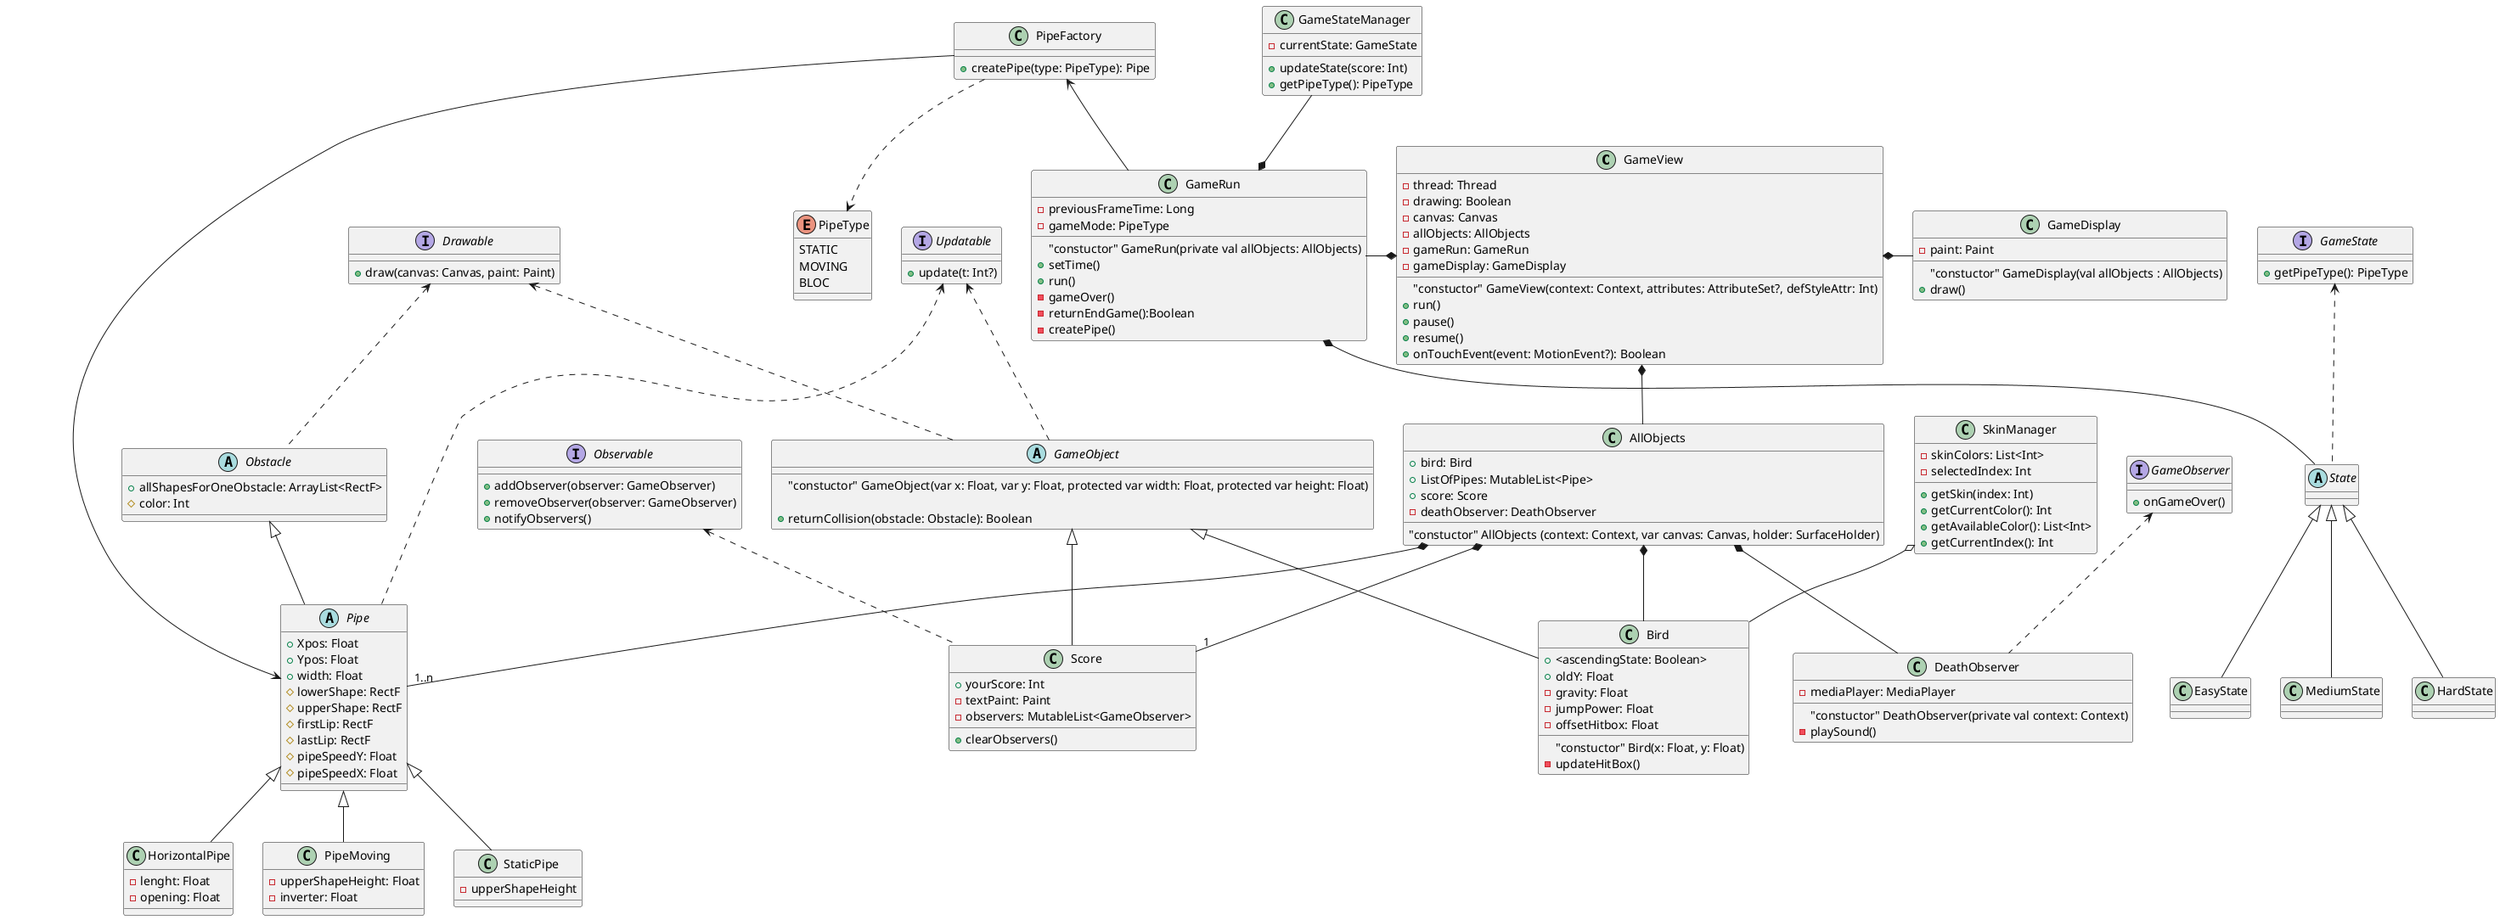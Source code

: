 @startuml
' Diagramme UML des classes du projet FlappyBird (réorganisé)

class GameView {
    "constuctor" GameView(context: Context, attributes: AttributeSet?, defStyleAttr: Int)
    - thread: Thread
    - drawing: Boolean
    - canvas: Canvas
    - allObjects: AllObjects
    - gameRun: GameRun
    - gameDisplay: GameDisplay

    + run()
    + pause()
    + resume()
    + onTouchEvent(event: MotionEvent?): Boolean
}

class AllObjects {
    "constuctor" AllObjects (context: Context, var canvas: Canvas, holder: SurfaceHolder)
    + bird: Bird
    + ListOfPipes: MutableList<Pipe>
    + score: Score
    - deathObserver: DeathObserver
}

class GameRun {
    "constuctor" GameRun(private val allObjects: AllObjects)
    - previousFrameTime: Long
    - gameMode: PipeType

    + setTime()
    + run()
    -gameOver()
    -returnEndGame():Boolean
    -createPipe()
}

class GameDisplay {
    "constuctor" GameDisplay(val allObjects : AllObjects)
    - paint: Paint

    + draw()
}

abstract class GameObject {
    "constuctor" GameObject(var x: Float, var y: Float, protected var width: Float, protected var height: Float)

    + returnCollision(obstacle: Obstacle): Boolean
}

class Bird {
    "constuctor" Bird(x: Float, y: Float)
    + <ascendingState: Boolean>
    + oldY: Float
    - gravity: Float
    - jumpPower: Float
    - offsetHitbox: Float

    -updateHitBox()
}

class Score {
    + yourScore: Int
    - textPaint: Paint
    - observers: MutableList<GameObserver>

    + clearObservers()
}

class DeathObserver {
    "constuctor" DeathObserver(private val context: Context)
    - mediaPlayer: MediaPlayer

    - playSound()
}

abstract class Obstacle {
    + allShapesForOneObstacle: ArrayList<RectF>
    # color: Int
}

abstract class Pipe {
    + Xpos: Float
    + Ypos: Float
    + width: Float
    # lowerShape: RectF
    # upperShape: RectF
    # firstLip: RectF
    # lastLip: RectF
    # pipeSpeedY: Float
    # pipeSpeedX: Float
}

class HorizontalPipe {
    - lenght: Float
    - opening: Float
}

class PipeMoving {
    - upperShapeHeight: Float
    - inverter: Float
}

class StaticPipe {
    - upperShapeHeight
}

class PipeFactory {
    + createPipe(type: PipeType): Pipe
}

enum PipeType {
    STATIC
    MOVING
    BLOC
}

class SkinManager {
    - skinColors: List<Int>
    - selectedIndex: Int

    + getSkin(index: Int)
    + getCurrentColor(): Int
    + getAvailableColor(): List<Int>
    + getCurrentIndex(): Int
}

class GameStateManager {
    - currentState: GameState

    + updateState(score: Int)
    + getPipeType(): PipeType
}

abstract class State {
}

class EasyState {
}

class MediumState {
}

class HardState {
}

interface Drawable {
    + draw(canvas: Canvas, paint: Paint)
}

interface Updatable {
    + update(t: Int?)
}

interface Observable {
    + addObserver(observer: GameObserver)
    + removeObserver(observer: GameObserver)
    + notifyObservers()
}

interface GameObserver {
    + onGameOver()
}

interface GameState {
    + getPipeType(): PipeType
}

' Relations entre les classes et interfaces
GameDisplay -left-* GameView
GameRun -right-* GameView
AllObjects -up-* GameView

Obstacle <|-- Pipe
Pipe <|-- HorizontalPipe
Pipe <|-- PipeMoving
Pipe <|-- StaticPipe
Updatable <.. Pipe
Drawable <.. Obstacle

PipeFactory --> Pipe
PipeFactory <-- GameRun
GameRun -[hidden]-> PipeFactory

PipeFactory ..> PipeType

GameObject <|-- Bird
GameObject <|-- Score
Drawable <.. GameObject
Updatable <.. GameObject

AllObjects *-- Bird
AllObjects *-- "1" Score
AllObjects *-- "1..n" Pipe
AllObjects *-- DeathObserver

Observable <.. Score
GameObserver <.. DeathObserver

SkinManager o-- Bird

GameRun *-- State
State <|-- EasyState
State <|-- MediumState
State <|-- HardState
GameState <.. State
GameStateManager --* GameRun
GameStateManager -[hidden]-> GameView

@enduml